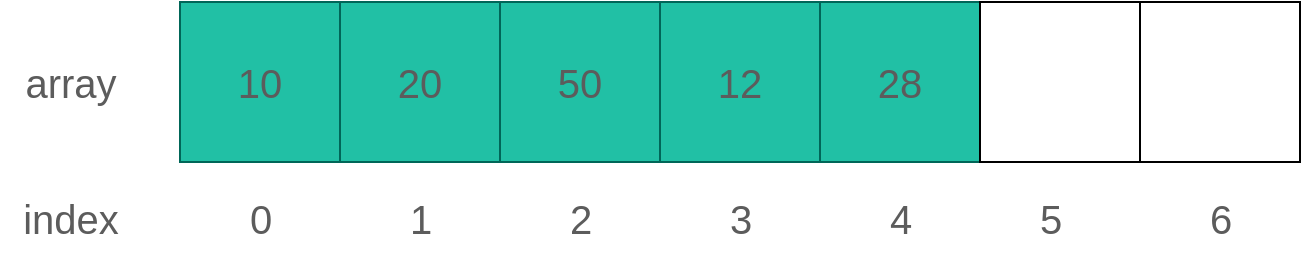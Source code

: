 <mxfile version="27.0.5">
  <diagram name="第 1 页" id="nHiI9n7FexRCJN3bG0H2">
    <mxGraphModel dx="714" dy="623" grid="1" gridSize="10" guides="1" tooltips="1" connect="1" arrows="1" fold="1" page="1" pageScale="1" pageWidth="827" pageHeight="1169" math="0" shadow="0">
      <root>
        <mxCell id="0" />
        <mxCell id="1" parent="0" />
        <mxCell id="15v3zkf-7g8gOi3cttDV-1" value="10" style="whiteSpace=wrap;html=1;aspect=fixed;fontSize=20;labelBackgroundColor=none;fillColor=#21C0A5;strokeColor=#006658;fontColor=#5C5C5C;" parent="1" vertex="1">
          <mxGeometry x="120" y="200" width="80" height="80" as="geometry" />
        </mxCell>
        <mxCell id="15v3zkf-7g8gOi3cttDV-2" value="20" style="whiteSpace=wrap;html=1;aspect=fixed;fontSize=20;labelBackgroundColor=none;fillColor=#21C0A5;strokeColor=#006658;fontColor=#5C5C5C;" parent="1" vertex="1">
          <mxGeometry x="200" y="200" width="80" height="80" as="geometry" />
        </mxCell>
        <mxCell id="15v3zkf-7g8gOi3cttDV-3" value="50" style="whiteSpace=wrap;html=1;aspect=fixed;fontSize=20;labelBackgroundColor=none;fillColor=#21C0A5;strokeColor=#006658;fontColor=#5C5C5C;" parent="1" vertex="1">
          <mxGeometry x="280" y="200" width="80" height="80" as="geometry" />
        </mxCell>
        <mxCell id="15v3zkf-7g8gOi3cttDV-4" value="12" style="whiteSpace=wrap;html=1;aspect=fixed;fontSize=20;labelBackgroundColor=none;fillColor=#21C0A5;strokeColor=#006658;fontColor=#5C5C5C;" parent="1" vertex="1">
          <mxGeometry x="360" y="200" width="80" height="80" as="geometry" />
        </mxCell>
        <mxCell id="15v3zkf-7g8gOi3cttDV-5" value="28" style="whiteSpace=wrap;html=1;aspect=fixed;fontSize=20;labelBackgroundColor=none;fillColor=#21C0A5;strokeColor=#006658;fontColor=#5C5C5C;" parent="1" vertex="1">
          <mxGeometry x="440" y="200" width="80" height="80" as="geometry" />
        </mxCell>
        <mxCell id="15v3zkf-7g8gOi3cttDV-6" value="" style="whiteSpace=wrap;html=1;aspect=fixed;fontSize=20;labelBackgroundColor=none;" parent="1" vertex="1">
          <mxGeometry x="520" y="200" width="80" height="80" as="geometry" />
        </mxCell>
        <mxCell id="15v3zkf-7g8gOi3cttDV-7" value="" style="whiteSpace=wrap;html=1;aspect=fixed;fontSize=20;labelBackgroundColor=none;" parent="1" vertex="1">
          <mxGeometry x="600" y="200" width="80" height="80" as="geometry" />
        </mxCell>
        <mxCell id="15v3zkf-7g8gOi3cttDV-8" value="0" style="text;html=1;align=center;verticalAlign=middle;resizable=0;points=[];autosize=1;strokeColor=none;fillColor=none;fontSize=20;labelBackgroundColor=none;fontColor=#5C5C5C;" parent="1" vertex="1">
          <mxGeometry x="145" y="288" width="30" height="40" as="geometry" />
        </mxCell>
        <mxCell id="15v3zkf-7g8gOi3cttDV-9" value="array" style="text;html=1;align=center;verticalAlign=middle;resizable=0;points=[];autosize=1;strokeColor=none;fillColor=none;fontSize=20;labelBackgroundColor=none;fontColor=#5C5C5C;" parent="1" vertex="1">
          <mxGeometry x="30" y="220" width="70" height="40" as="geometry" />
        </mxCell>
        <mxCell id="15v3zkf-7g8gOi3cttDV-10" value="index" style="text;html=1;align=center;verticalAlign=middle;resizable=0;points=[];autosize=1;strokeColor=none;fillColor=none;fontSize=20;labelBackgroundColor=none;fontColor=#5C5C5C;" parent="1" vertex="1">
          <mxGeometry x="30" y="288" width="70" height="40" as="geometry" />
        </mxCell>
        <mxCell id="15v3zkf-7g8gOi3cttDV-11" value="1" style="text;html=1;align=center;verticalAlign=middle;resizable=0;points=[];autosize=1;strokeColor=none;fillColor=none;fontSize=20;labelBackgroundColor=none;fontColor=#5C5C5C;" parent="1" vertex="1">
          <mxGeometry x="225" y="288" width="30" height="40" as="geometry" />
        </mxCell>
        <mxCell id="15v3zkf-7g8gOi3cttDV-12" value="2" style="text;html=1;align=center;verticalAlign=middle;resizable=0;points=[];autosize=1;strokeColor=none;fillColor=none;fontSize=20;labelBackgroundColor=none;fontColor=#5C5C5C;" parent="1" vertex="1">
          <mxGeometry x="305" y="288" width="30" height="40" as="geometry" />
        </mxCell>
        <mxCell id="15v3zkf-7g8gOi3cttDV-13" value="3" style="text;html=1;align=center;verticalAlign=middle;resizable=0;points=[];autosize=1;strokeColor=none;fillColor=none;fontSize=20;labelBackgroundColor=none;fontColor=#5C5C5C;" parent="1" vertex="1">
          <mxGeometry x="385" y="288" width="30" height="40" as="geometry" />
        </mxCell>
        <mxCell id="15v3zkf-7g8gOi3cttDV-14" value="4" style="text;html=1;align=center;verticalAlign=middle;resizable=0;points=[];autosize=1;strokeColor=none;fillColor=none;fontSize=20;labelBackgroundColor=none;fontColor=#5C5C5C;" parent="1" vertex="1">
          <mxGeometry x="465" y="288" width="30" height="40" as="geometry" />
        </mxCell>
        <mxCell id="15v3zkf-7g8gOi3cttDV-15" value="5" style="text;html=1;align=center;verticalAlign=middle;resizable=0;points=[];autosize=1;strokeColor=none;fillColor=none;fontSize=20;labelBackgroundColor=none;fontColor=#5C5C5C;" parent="1" vertex="1">
          <mxGeometry x="540" y="288" width="30" height="40" as="geometry" />
        </mxCell>
        <mxCell id="15v3zkf-7g8gOi3cttDV-16" value="6" style="text;html=1;align=center;verticalAlign=middle;resizable=0;points=[];autosize=1;strokeColor=none;fillColor=none;fontSize=20;labelBackgroundColor=none;fontColor=#5C5C5C;" parent="1" vertex="1">
          <mxGeometry x="625" y="288" width="30" height="40" as="geometry" />
        </mxCell>
      </root>
    </mxGraphModel>
  </diagram>
</mxfile>
